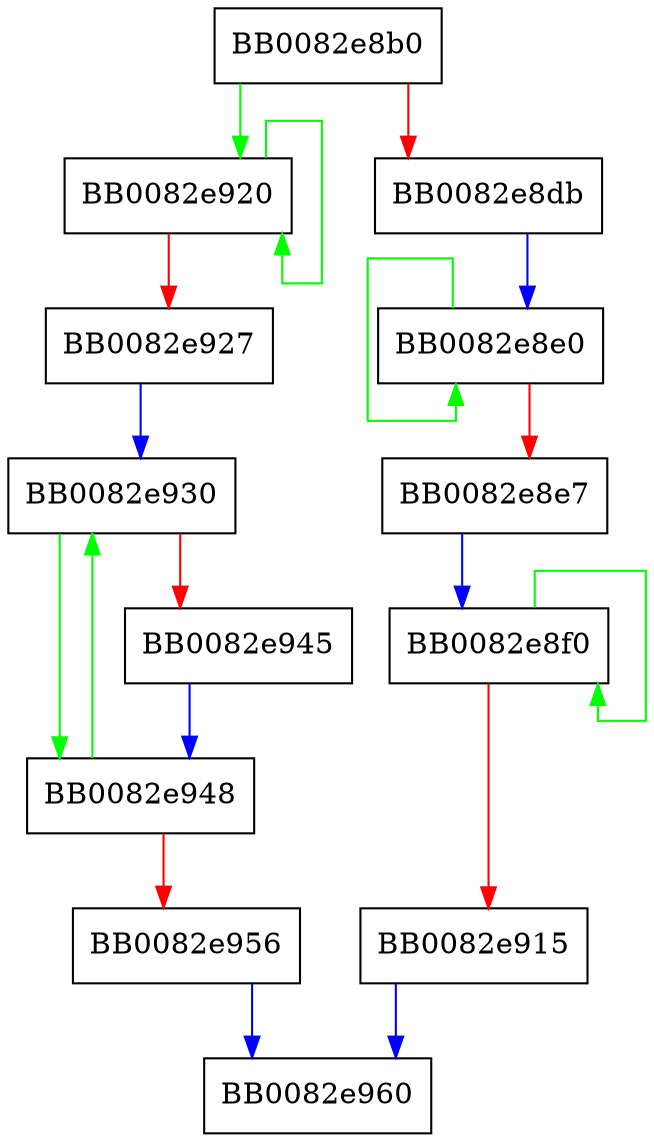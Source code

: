digraph RC4_set_key {
  node [shape="box"];
  graph [splines=ortho];
  BB0082e8b0 -> BB0082e920 [color="green"];
  BB0082e8b0 -> BB0082e8db [color="red"];
  BB0082e8db -> BB0082e8e0 [color="blue"];
  BB0082e8e0 -> BB0082e8e0 [color="green"];
  BB0082e8e0 -> BB0082e8e7 [color="red"];
  BB0082e8e7 -> BB0082e8f0 [color="blue"];
  BB0082e8f0 -> BB0082e8f0 [color="green"];
  BB0082e8f0 -> BB0082e915 [color="red"];
  BB0082e915 -> BB0082e960 [color="blue"];
  BB0082e920 -> BB0082e920 [color="green"];
  BB0082e920 -> BB0082e927 [color="red"];
  BB0082e927 -> BB0082e930 [color="blue"];
  BB0082e930 -> BB0082e948 [color="green"];
  BB0082e930 -> BB0082e945 [color="red"];
  BB0082e945 -> BB0082e948 [color="blue"];
  BB0082e948 -> BB0082e930 [color="green"];
  BB0082e948 -> BB0082e956 [color="red"];
  BB0082e956 -> BB0082e960 [color="blue"];
}
